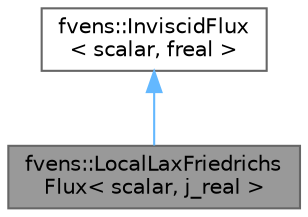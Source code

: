digraph "fvens::LocalLaxFriedrichsFlux&lt; scalar, j_real &gt;"
{
 // LATEX_PDF_SIZE
  bgcolor="transparent";
  edge [fontname=Helvetica,fontsize=10,labelfontname=Helvetica,labelfontsize=10];
  node [fontname=Helvetica,fontsize=10,shape=box,height=0.2,width=0.4];
  Node1 [id="Node000001",label="fvens::LocalLaxFriedrichs\lFlux\< scalar, j_real \>",height=0.2,width=0.4,color="gray40", fillcolor="grey60", style="filled", fontcolor="black",tooltip=" "];
  Node2 -> Node1 [id="edge1_Node000001_Node000002",dir="back",color="steelblue1",style="solid",tooltip=" "];
  Node2 [id="Node000002",label="fvens::InviscidFlux\l\< scalar, freal \>",height=0.2,width=0.4,color="gray40", fillcolor="white", style="filled",URL="$classfvens_1_1InviscidFlux.html",tooltip=" "];
}
